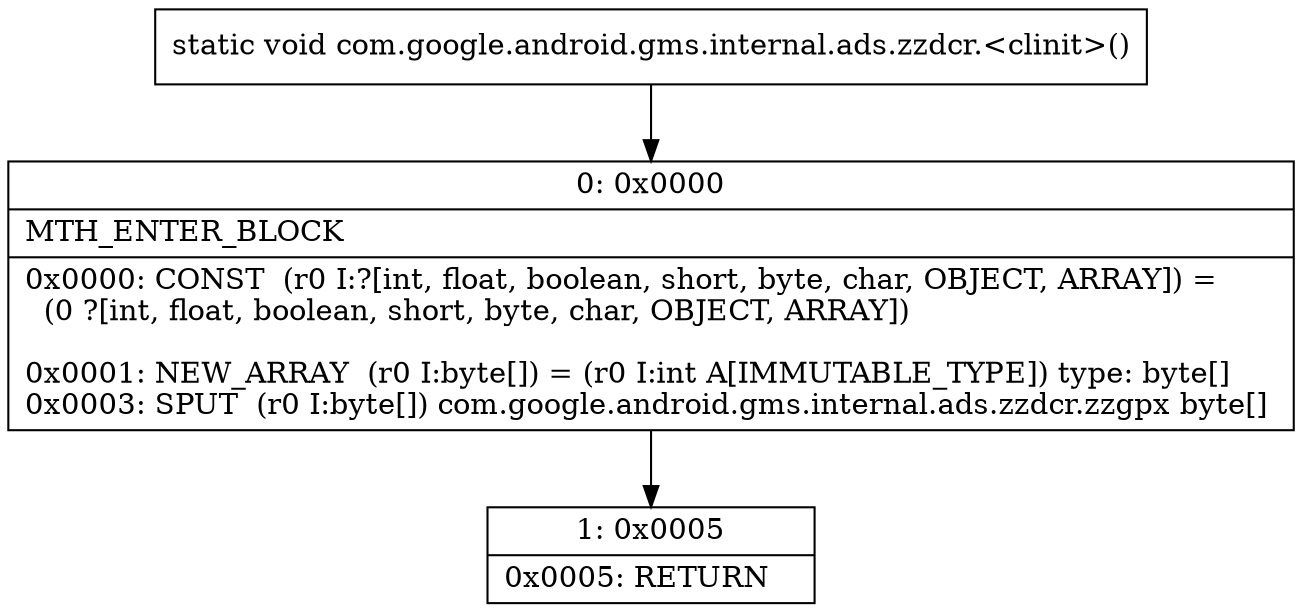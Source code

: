 digraph "CFG forcom.google.android.gms.internal.ads.zzdcr.\<clinit\>()V" {
Node_0 [shape=record,label="{0\:\ 0x0000|MTH_ENTER_BLOCK\l|0x0000: CONST  (r0 I:?[int, float, boolean, short, byte, char, OBJECT, ARRAY]) = \l  (0 ?[int, float, boolean, short, byte, char, OBJECT, ARRAY])\l \l0x0001: NEW_ARRAY  (r0 I:byte[]) = (r0 I:int A[IMMUTABLE_TYPE]) type: byte[] \l0x0003: SPUT  (r0 I:byte[]) com.google.android.gms.internal.ads.zzdcr.zzgpx byte[] \l}"];
Node_1 [shape=record,label="{1\:\ 0x0005|0x0005: RETURN   \l}"];
MethodNode[shape=record,label="{static void com.google.android.gms.internal.ads.zzdcr.\<clinit\>() }"];
MethodNode -> Node_0;
Node_0 -> Node_1;
}

